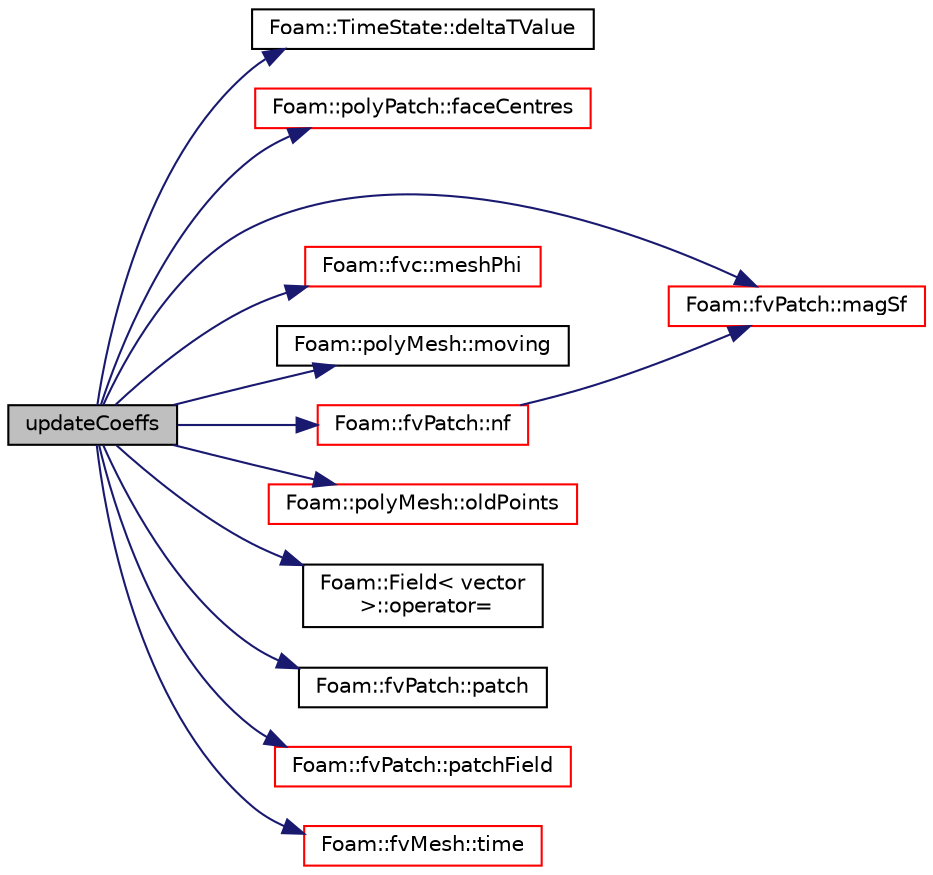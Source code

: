 digraph "updateCoeffs"
{
  bgcolor="transparent";
  edge [fontname="Helvetica",fontsize="10",labelfontname="Helvetica",labelfontsize="10"];
  node [fontname="Helvetica",fontsize="10",shape=record];
  rankdir="LR";
  Node1 [label="updateCoeffs",height=0.2,width=0.4,color="black", fillcolor="grey75", style="filled", fontcolor="black"];
  Node1 -> Node2 [color="midnightblue",fontsize="10",style="solid",fontname="Helvetica"];
  Node2 [label="Foam::TimeState::deltaTValue",height=0.2,width=0.4,color="black",URL="$a02702.html#a1508533903ff59ee99b4f85c41bb6ad5",tooltip="Return time step value. "];
  Node1 -> Node3 [color="midnightblue",fontsize="10",style="solid",fontname="Helvetica"];
  Node3 [label="Foam::polyPatch::faceCentres",height=0.2,width=0.4,color="red",URL="$a01972.html#a9c8773ec47e74b787335e6a483d2600d",tooltip="Return face centres. "];
  Node1 -> Node4 [color="midnightblue",fontsize="10",style="solid",fontname="Helvetica"];
  Node4 [label="Foam::fvPatch::magSf",height=0.2,width=0.4,color="red",URL="$a00895.html#af3911113e534bb184d697a9add80c55c",tooltip="Return face area magnitudes. "];
  Node1 -> Node5 [color="midnightblue",fontsize="10",style="solid",fontname="Helvetica"];
  Node5 [label="Foam::fvc::meshPhi",height=0.2,width=0.4,color="red",URL="$a10922.html#a4de91c07f95262e698d486b45f6c2fe6"];
  Node1 -> Node6 [color="midnightblue",fontsize="10",style="solid",fontname="Helvetica"];
  Node6 [label="Foam::polyMesh::moving",height=0.2,width=0.4,color="black",URL="$a01954.html#acf4d608f7e0fe874d68b2d9c15e73974",tooltip="Is mesh moving. "];
  Node1 -> Node7 [color="midnightblue",fontsize="10",style="solid",fontname="Helvetica"];
  Node7 [label="Foam::fvPatch::nf",height=0.2,width=0.4,color="red",URL="$a00895.html#a5e1df4e003aec722f4140ede3027f6c8",tooltip="Return face normals. "];
  Node7 -> Node4 [color="midnightblue",fontsize="10",style="solid",fontname="Helvetica"];
  Node1 -> Node8 [color="midnightblue",fontsize="10",style="solid",fontname="Helvetica"];
  Node8 [label="Foam::polyMesh::oldPoints",height=0.2,width=0.4,color="red",URL="$a01954.html#aeda8ddd9e2f395926055a900108e6692",tooltip="Return old points for mesh motion. "];
  Node1 -> Node9 [color="midnightblue",fontsize="10",style="solid",fontname="Helvetica"];
  Node9 [label="Foam::Field\< vector\l \>::operator=",height=0.2,width=0.4,color="black",URL="$a00758.html#a4356fadebc9e59fb8189733d26c75605"];
  Node1 -> Node10 [color="midnightblue",fontsize="10",style="solid",fontname="Helvetica"];
  Node10 [label="Foam::fvPatch::patch",height=0.2,width=0.4,color="black",URL="$a00895.html#a205fadce5134baf710e41c91caf55b98",tooltip="Return the polyPatch. "];
  Node1 -> Node11 [color="midnightblue",fontsize="10",style="solid",fontname="Helvetica"];
  Node11 [label="Foam::fvPatch::patchField",height=0.2,width=0.4,color="red",URL="$a00895.html#a05ca5ccc94d70b371e975a2d418c22c2",tooltip="Return the corresponding patchField of the named field. "];
  Node1 -> Node12 [color="midnightblue",fontsize="10",style="solid",fontname="Helvetica"];
  Node12 [label="Foam::fvMesh::time",height=0.2,width=0.4,color="red",URL="$a00885.html#a48fcf6de2789aff6b430b5fc1a05693f",tooltip="Return the top-level database. "];
}
